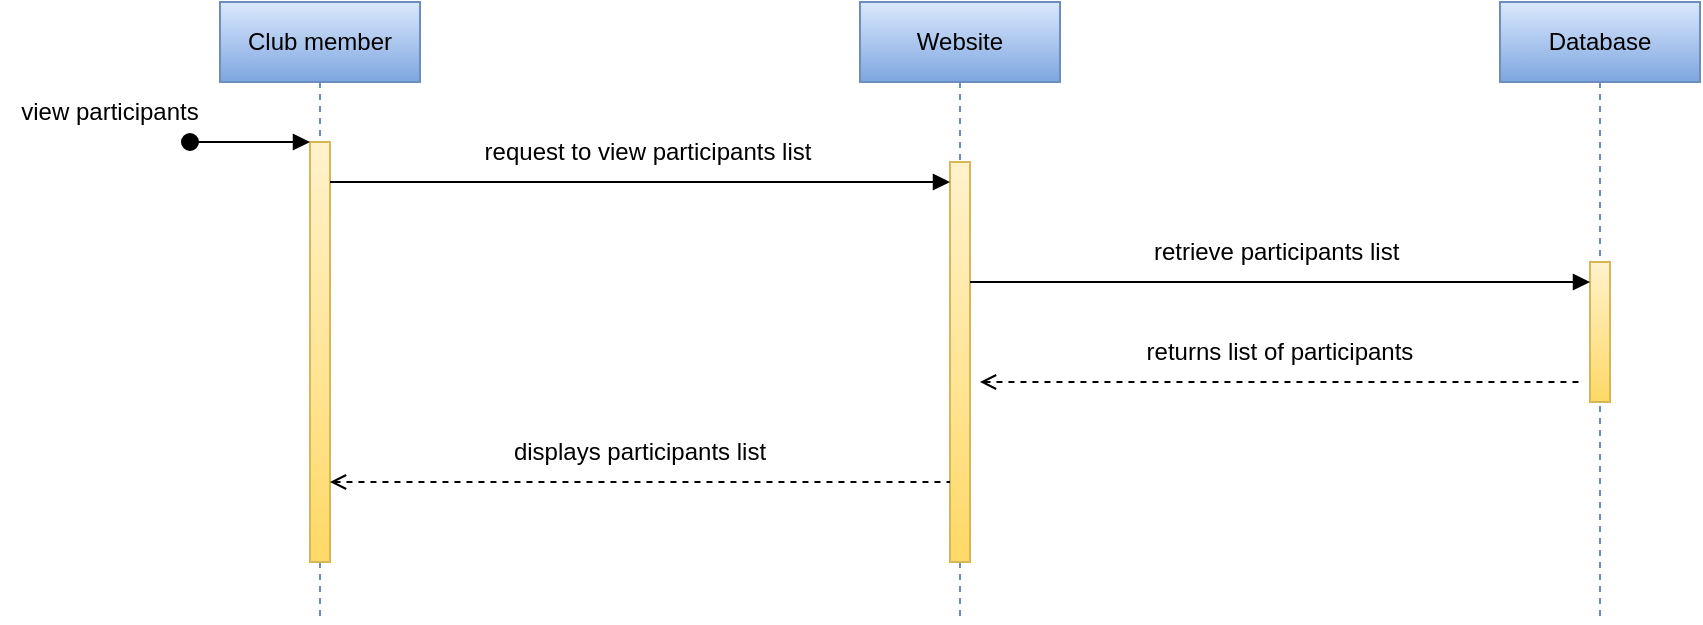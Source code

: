 <mxfile version="20.3.0" type="device"><diagram id="0ldy2uNuWINR3XcFG3o1" name="Page-1"><mxGraphModel dx="2128" dy="641" grid="1" gridSize="10" guides="1" tooltips="1" connect="1" arrows="1" fold="1" page="1" pageScale="1" pageWidth="850" pageHeight="1100" math="0" shadow="0"><root><mxCell id="0"/><mxCell id="1" parent="0"/><mxCell id="pMuSlzpFLt1DtaQOXShB-1" value="Club member" style="shape=umlLifeline;perimeter=lifelinePerimeter;whiteSpace=wrap;html=1;container=0;dropTarget=0;collapsible=0;recursiveResize=0;outlineConnect=0;portConstraint=eastwest;newEdgeStyle={&quot;edgeStyle&quot;:&quot;elbowEdgeStyle&quot;,&quot;elbow&quot;:&quot;vertical&quot;,&quot;curved&quot;:0,&quot;rounded&quot;:0};fillColor=#dae8fc;gradientColor=#7ea6e0;strokeColor=#6c8ebf;" parent="1" vertex="1"><mxGeometry x="80" y="50" width="100" height="310" as="geometry"/></mxCell><mxCell id="pMuSlzpFLt1DtaQOXShB-2" value="" style="html=1;points=[];perimeter=orthogonalPerimeter;outlineConnect=0;targetShapes=umlLifeline;portConstraint=eastwest;newEdgeStyle={&quot;edgeStyle&quot;:&quot;elbowEdgeStyle&quot;,&quot;elbow&quot;:&quot;vertical&quot;,&quot;curved&quot;:0,&quot;rounded&quot;:0};fillColor=#fff2cc;gradientColor=#ffd966;strokeColor=#d6b656;" parent="pMuSlzpFLt1DtaQOXShB-1" vertex="1"><mxGeometry x="45" y="70" width="10" height="210" as="geometry"/></mxCell><mxCell id="pMuSlzpFLt1DtaQOXShB-3" value="" style="html=1;verticalAlign=bottom;startArrow=oval;endArrow=block;startSize=8;edgeStyle=elbowEdgeStyle;elbow=vertical;curved=0;rounded=0;" parent="pMuSlzpFLt1DtaQOXShB-1" target="pMuSlzpFLt1DtaQOXShB-2" edge="1"><mxGeometry relative="1" as="geometry"><mxPoint x="-15" y="70" as="sourcePoint"/></mxGeometry></mxCell><mxCell id="pMuSlzpFLt1DtaQOXShB-4" value="Website" style="shape=umlLifeline;perimeter=lifelinePerimeter;whiteSpace=wrap;html=1;container=0;dropTarget=0;collapsible=0;recursiveResize=0;outlineConnect=0;portConstraint=eastwest;newEdgeStyle={&quot;edgeStyle&quot;:&quot;elbowEdgeStyle&quot;,&quot;elbow&quot;:&quot;vertical&quot;,&quot;curved&quot;:0,&quot;rounded&quot;:0};fillColor=#dae8fc;gradientColor=#7ea6e0;strokeColor=#6c8ebf;" parent="1" vertex="1"><mxGeometry x="400" y="50" width="100" height="310" as="geometry"/></mxCell><mxCell id="pMuSlzpFLt1DtaQOXShB-5" value="" style="html=1;points=[];perimeter=orthogonalPerimeter;outlineConnect=0;targetShapes=umlLifeline;portConstraint=eastwest;newEdgeStyle={&quot;edgeStyle&quot;:&quot;elbowEdgeStyle&quot;,&quot;elbow&quot;:&quot;vertical&quot;,&quot;curved&quot;:0,&quot;rounded&quot;:0};fillColor=#fff2cc;gradientColor=#ffd966;strokeColor=#d6b656;" parent="pMuSlzpFLt1DtaQOXShB-4" vertex="1"><mxGeometry x="45" y="80" width="10" height="200" as="geometry"/></mxCell><mxCell id="pMuSlzpFLt1DtaQOXShB-6" value="Database" style="shape=umlLifeline;perimeter=lifelinePerimeter;whiteSpace=wrap;html=1;container=0;dropTarget=0;collapsible=0;recursiveResize=0;outlineConnect=0;portConstraint=eastwest;newEdgeStyle={&quot;edgeStyle&quot;:&quot;elbowEdgeStyle&quot;,&quot;elbow&quot;:&quot;vertical&quot;,&quot;curved&quot;:0,&quot;rounded&quot;:0};fillColor=#dae8fc;strokeColor=#6c8ebf;gradientColor=#7ea6e0;" parent="1" vertex="1"><mxGeometry x="720" y="50" width="100" height="310" as="geometry"/></mxCell><mxCell id="pMuSlzpFLt1DtaQOXShB-7" value="" style="html=1;points=[];perimeter=orthogonalPerimeter;outlineConnect=0;targetShapes=umlLifeline;portConstraint=eastwest;newEdgeStyle={&quot;edgeStyle&quot;:&quot;elbowEdgeStyle&quot;,&quot;elbow&quot;:&quot;vertical&quot;,&quot;curved&quot;:0,&quot;rounded&quot;:0};fillColor=#fff2cc;gradientColor=#ffd966;strokeColor=#d6b656;" parent="pMuSlzpFLt1DtaQOXShB-6" vertex="1"><mxGeometry x="45" y="130" width="10" height="70" as="geometry"/></mxCell><mxCell id="pMuSlzpFLt1DtaQOXShB-8" value="request to view participants list" style="text;html=1;strokeColor=none;fillColor=none;align=center;verticalAlign=middle;whiteSpace=wrap;rounded=0;" parent="1" vertex="1"><mxGeometry x="203.75" y="110" width="180" height="30" as="geometry"/></mxCell><mxCell id="pMuSlzpFLt1DtaQOXShB-15" value="" style="endArrow=block;html=1;rounded=0;endFill=1;" parent="1" source="pMuSlzpFLt1DtaQOXShB-2" target="pMuSlzpFLt1DtaQOXShB-5" edge="1"><mxGeometry width="50" height="50" relative="1" as="geometry"><mxPoint x="480" y="290" as="sourcePoint"/><mxPoint x="530" y="240" as="targetPoint"/><Array as="points"><mxPoint x="280" y="140"/></Array></mxGeometry></mxCell><mxCell id="pMuSlzpFLt1DtaQOXShB-20" value="" style="endArrow=none;html=1;rounded=0;startArrow=open;startFill=0;dashed=1;" parent="1" edge="1"><mxGeometry width="50" height="50" relative="1" as="geometry"><mxPoint x="460" y="240" as="sourcePoint"/><mxPoint x="760" y="240" as="targetPoint"/><Array as="points"><mxPoint x="615" y="240"/></Array></mxGeometry></mxCell><mxCell id="pMuSlzpFLt1DtaQOXShB-21" value="" style="endArrow=none;html=1;rounded=0;startArrow=open;startFill=0;dashed=1;" parent="1" edge="1"><mxGeometry width="50" height="50" relative="1" as="geometry"><mxPoint x="135" y="290" as="sourcePoint"/><mxPoint x="445" y="290" as="targetPoint"/><Array as="points"><mxPoint x="290" y="290"/></Array></mxGeometry></mxCell><mxCell id="pMuSlzpFLt1DtaQOXShB-22" value="view participants" style="text;html=1;strokeColor=none;fillColor=none;align=center;verticalAlign=middle;whiteSpace=wrap;rounded=0;" parent="1" vertex="1"><mxGeometry x="-30" y="90" width="110" height="30" as="geometry"/></mxCell><mxCell id="pMuSlzpFLt1DtaQOXShB-26" value="returns list of participants" style="text;html=1;strokeColor=none;fillColor=none;align=center;verticalAlign=middle;whiteSpace=wrap;rounded=0;" parent="1" vertex="1"><mxGeometry x="520" y="210" width="180" height="30" as="geometry"/></mxCell><mxCell id="pMuSlzpFLt1DtaQOXShB-27" value="displays participants list" style="text;html=1;strokeColor=none;fillColor=none;align=center;verticalAlign=middle;whiteSpace=wrap;rounded=0;" parent="1" vertex="1"><mxGeometry x="196.25" y="260" width="187.5" height="30" as="geometry"/></mxCell><mxCell id="LkhsYkoMUUm6eLe3iecf-1" value="" style="endArrow=block;html=1;rounded=0;endFill=1;" parent="1" edge="1"><mxGeometry width="50" height="50" relative="1" as="geometry"><mxPoint x="455" y="190" as="sourcePoint"/><mxPoint x="765" y="190" as="targetPoint"/><Array as="points"><mxPoint x="610" y="190"/><mxPoint x="750" y="190"/></Array></mxGeometry></mxCell><mxCell id="LkhsYkoMUUm6eLe3iecf-2" value="retrieve participants list&amp;nbsp;" style="text;html=1;strokeColor=none;fillColor=none;align=center;verticalAlign=middle;whiteSpace=wrap;rounded=0;" parent="1" vertex="1"><mxGeometry x="500" y="160" width="220" height="30" as="geometry"/></mxCell></root></mxGraphModel></diagram></mxfile>